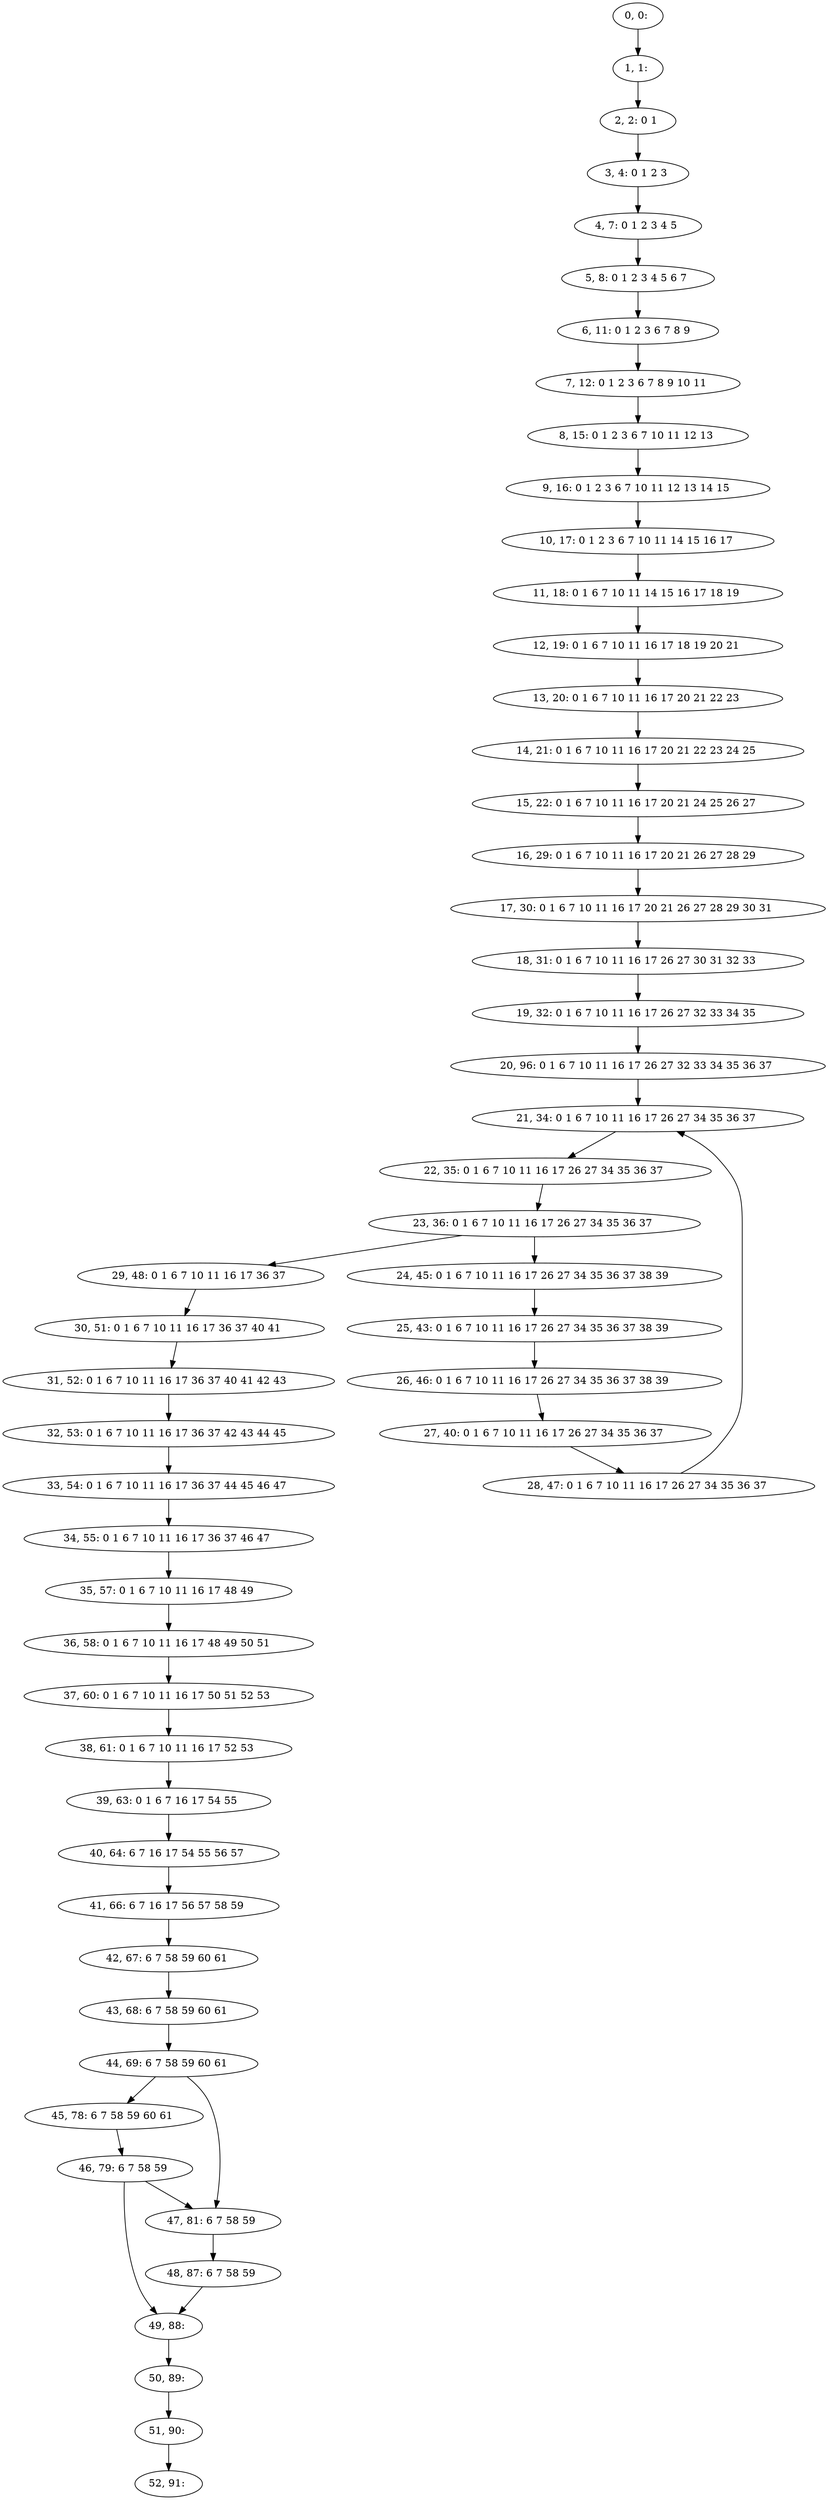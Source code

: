 digraph G {
0[label="0, 0: "];
1[label="1, 1: "];
2[label="2, 2: 0 1 "];
3[label="3, 4: 0 1 2 3 "];
4[label="4, 7: 0 1 2 3 4 5 "];
5[label="5, 8: 0 1 2 3 4 5 6 7 "];
6[label="6, 11: 0 1 2 3 6 7 8 9 "];
7[label="7, 12: 0 1 2 3 6 7 8 9 10 11 "];
8[label="8, 15: 0 1 2 3 6 7 10 11 12 13 "];
9[label="9, 16: 0 1 2 3 6 7 10 11 12 13 14 15 "];
10[label="10, 17: 0 1 2 3 6 7 10 11 14 15 16 17 "];
11[label="11, 18: 0 1 6 7 10 11 14 15 16 17 18 19 "];
12[label="12, 19: 0 1 6 7 10 11 16 17 18 19 20 21 "];
13[label="13, 20: 0 1 6 7 10 11 16 17 20 21 22 23 "];
14[label="14, 21: 0 1 6 7 10 11 16 17 20 21 22 23 24 25 "];
15[label="15, 22: 0 1 6 7 10 11 16 17 20 21 24 25 26 27 "];
16[label="16, 29: 0 1 6 7 10 11 16 17 20 21 26 27 28 29 "];
17[label="17, 30: 0 1 6 7 10 11 16 17 20 21 26 27 28 29 30 31 "];
18[label="18, 31: 0 1 6 7 10 11 16 17 26 27 30 31 32 33 "];
19[label="19, 32: 0 1 6 7 10 11 16 17 26 27 32 33 34 35 "];
20[label="20, 96: 0 1 6 7 10 11 16 17 26 27 32 33 34 35 36 37 "];
21[label="21, 34: 0 1 6 7 10 11 16 17 26 27 34 35 36 37 "];
22[label="22, 35: 0 1 6 7 10 11 16 17 26 27 34 35 36 37 "];
23[label="23, 36: 0 1 6 7 10 11 16 17 26 27 34 35 36 37 "];
24[label="24, 45: 0 1 6 7 10 11 16 17 26 27 34 35 36 37 38 39 "];
25[label="25, 43: 0 1 6 7 10 11 16 17 26 27 34 35 36 37 38 39 "];
26[label="26, 46: 0 1 6 7 10 11 16 17 26 27 34 35 36 37 38 39 "];
27[label="27, 40: 0 1 6 7 10 11 16 17 26 27 34 35 36 37 "];
28[label="28, 47: 0 1 6 7 10 11 16 17 26 27 34 35 36 37 "];
29[label="29, 48: 0 1 6 7 10 11 16 17 36 37 "];
30[label="30, 51: 0 1 6 7 10 11 16 17 36 37 40 41 "];
31[label="31, 52: 0 1 6 7 10 11 16 17 36 37 40 41 42 43 "];
32[label="32, 53: 0 1 6 7 10 11 16 17 36 37 42 43 44 45 "];
33[label="33, 54: 0 1 6 7 10 11 16 17 36 37 44 45 46 47 "];
34[label="34, 55: 0 1 6 7 10 11 16 17 36 37 46 47 "];
35[label="35, 57: 0 1 6 7 10 11 16 17 48 49 "];
36[label="36, 58: 0 1 6 7 10 11 16 17 48 49 50 51 "];
37[label="37, 60: 0 1 6 7 10 11 16 17 50 51 52 53 "];
38[label="38, 61: 0 1 6 7 10 11 16 17 52 53 "];
39[label="39, 63: 0 1 6 7 16 17 54 55 "];
40[label="40, 64: 6 7 16 17 54 55 56 57 "];
41[label="41, 66: 6 7 16 17 56 57 58 59 "];
42[label="42, 67: 6 7 58 59 60 61 "];
43[label="43, 68: 6 7 58 59 60 61 "];
44[label="44, 69: 6 7 58 59 60 61 "];
45[label="45, 78: 6 7 58 59 60 61 "];
46[label="46, 79: 6 7 58 59 "];
47[label="47, 81: 6 7 58 59 "];
48[label="48, 87: 6 7 58 59 "];
49[label="49, 88: "];
50[label="50, 89: "];
51[label="51, 90: "];
52[label="52, 91: "];
0->1 ;
1->2 ;
2->3 ;
3->4 ;
4->5 ;
5->6 ;
6->7 ;
7->8 ;
8->9 ;
9->10 ;
10->11 ;
11->12 ;
12->13 ;
13->14 ;
14->15 ;
15->16 ;
16->17 ;
17->18 ;
18->19 ;
19->20 ;
20->21 ;
21->22 ;
22->23 ;
23->24 ;
23->29 ;
24->25 ;
25->26 ;
26->27 ;
27->28 ;
28->21 ;
29->30 ;
30->31 ;
31->32 ;
32->33 ;
33->34 ;
34->35 ;
35->36 ;
36->37 ;
37->38 ;
38->39 ;
39->40 ;
40->41 ;
41->42 ;
42->43 ;
43->44 ;
44->45 ;
44->47 ;
45->46 ;
46->47 ;
46->49 ;
47->48 ;
48->49 ;
49->50 ;
50->51 ;
51->52 ;
}

